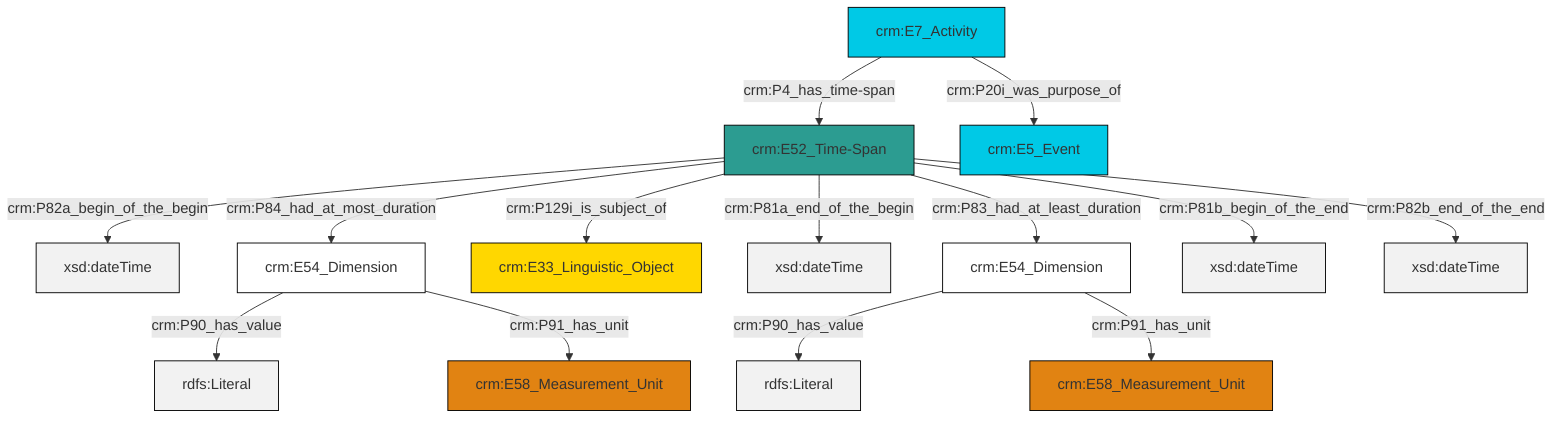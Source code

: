 graph TD
classDef Literal fill:#f2f2f2,stroke:#000000;
classDef CRM_Entity fill:#FFFFFF,stroke:#000000;
classDef Temporal_Entity fill:#00C9E6, stroke:#000000;
classDef Type fill:#E18312, stroke:#000000;
classDef Time-Span fill:#2C9C91, stroke:#000000;
classDef Appellation fill:#FFEB7F, stroke:#000000;
classDef Place fill:#008836, stroke:#000000;
classDef Persistent_Item fill:#B266B2, stroke:#000000;
classDef Conceptual_Object fill:#FFD700, stroke:#000000;
classDef Physical_Thing fill:#D2B48C, stroke:#000000;
classDef Actor fill:#f58aad, stroke:#000000;
classDef PC_Classes fill:#4ce600, stroke:#000000;
classDef Multi fill:#cccccc,stroke:#000000;

6["crm:E52_Time-Span"]:::Time-Span -->|crm:P82a_begin_of_the_begin| 7[xsd:dateTime]:::Literal
10["crm:E54_Dimension"]:::CRM_Entity -->|crm:P90_has_value| 11[rdfs:Literal]:::Literal
6["crm:E52_Time-Span"]:::Time-Span -->|crm:P84_had_at_most_duration| 10["crm:E54_Dimension"]:::CRM_Entity
6["crm:E52_Time-Span"]:::Time-Span -->|crm:P129i_is_subject_of| 12["crm:E33_Linguistic_Object"]:::Conceptual_Object
6["crm:E52_Time-Span"]:::Time-Span -->|crm:P81a_end_of_the_begin| 13[xsd:dateTime]:::Literal
2["crm:E7_Activity"]:::Temporal_Entity -->|crm:P4_has_time-span| 6["crm:E52_Time-Span"]:::Time-Span
2["crm:E7_Activity"]:::Temporal_Entity -->|crm:P20i_was_purpose_of| 8["crm:E5_Event"]:::Temporal_Entity
16["crm:E54_Dimension"]:::CRM_Entity -->|crm:P90_has_value| 17[rdfs:Literal]:::Literal
16["crm:E54_Dimension"]:::CRM_Entity -->|crm:P91_has_unit| 4["crm:E58_Measurement_Unit"]:::Type
6["crm:E52_Time-Span"]:::Time-Span -->|crm:P83_had_at_least_duration| 16["crm:E54_Dimension"]:::CRM_Entity
6["crm:E52_Time-Span"]:::Time-Span -->|crm:P81b_begin_of_the_end| 19[xsd:dateTime]:::Literal
6["crm:E52_Time-Span"]:::Time-Span -->|crm:P82b_end_of_the_end| 20[xsd:dateTime]:::Literal
10["crm:E54_Dimension"]:::CRM_Entity -->|crm:P91_has_unit| 0["crm:E58_Measurement_Unit"]:::Type